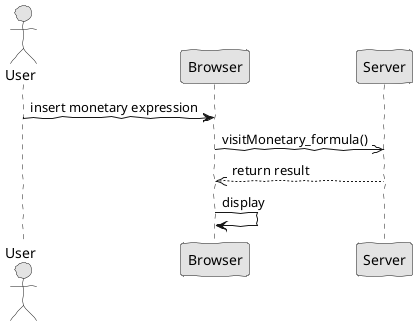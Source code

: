 @startuml analysis.png
skinparam handwritten true
skinparam monochrome true
skinparam packageStyle rect
skinparam defaultFontName FG Virgil
skinparam shadowing false

actor User

User -> Browser : insert monetary expression
Browser ->> Server : visitMonetary_formula()

Server -->> Browser : return result

Browser -> Browser : display

@enduml